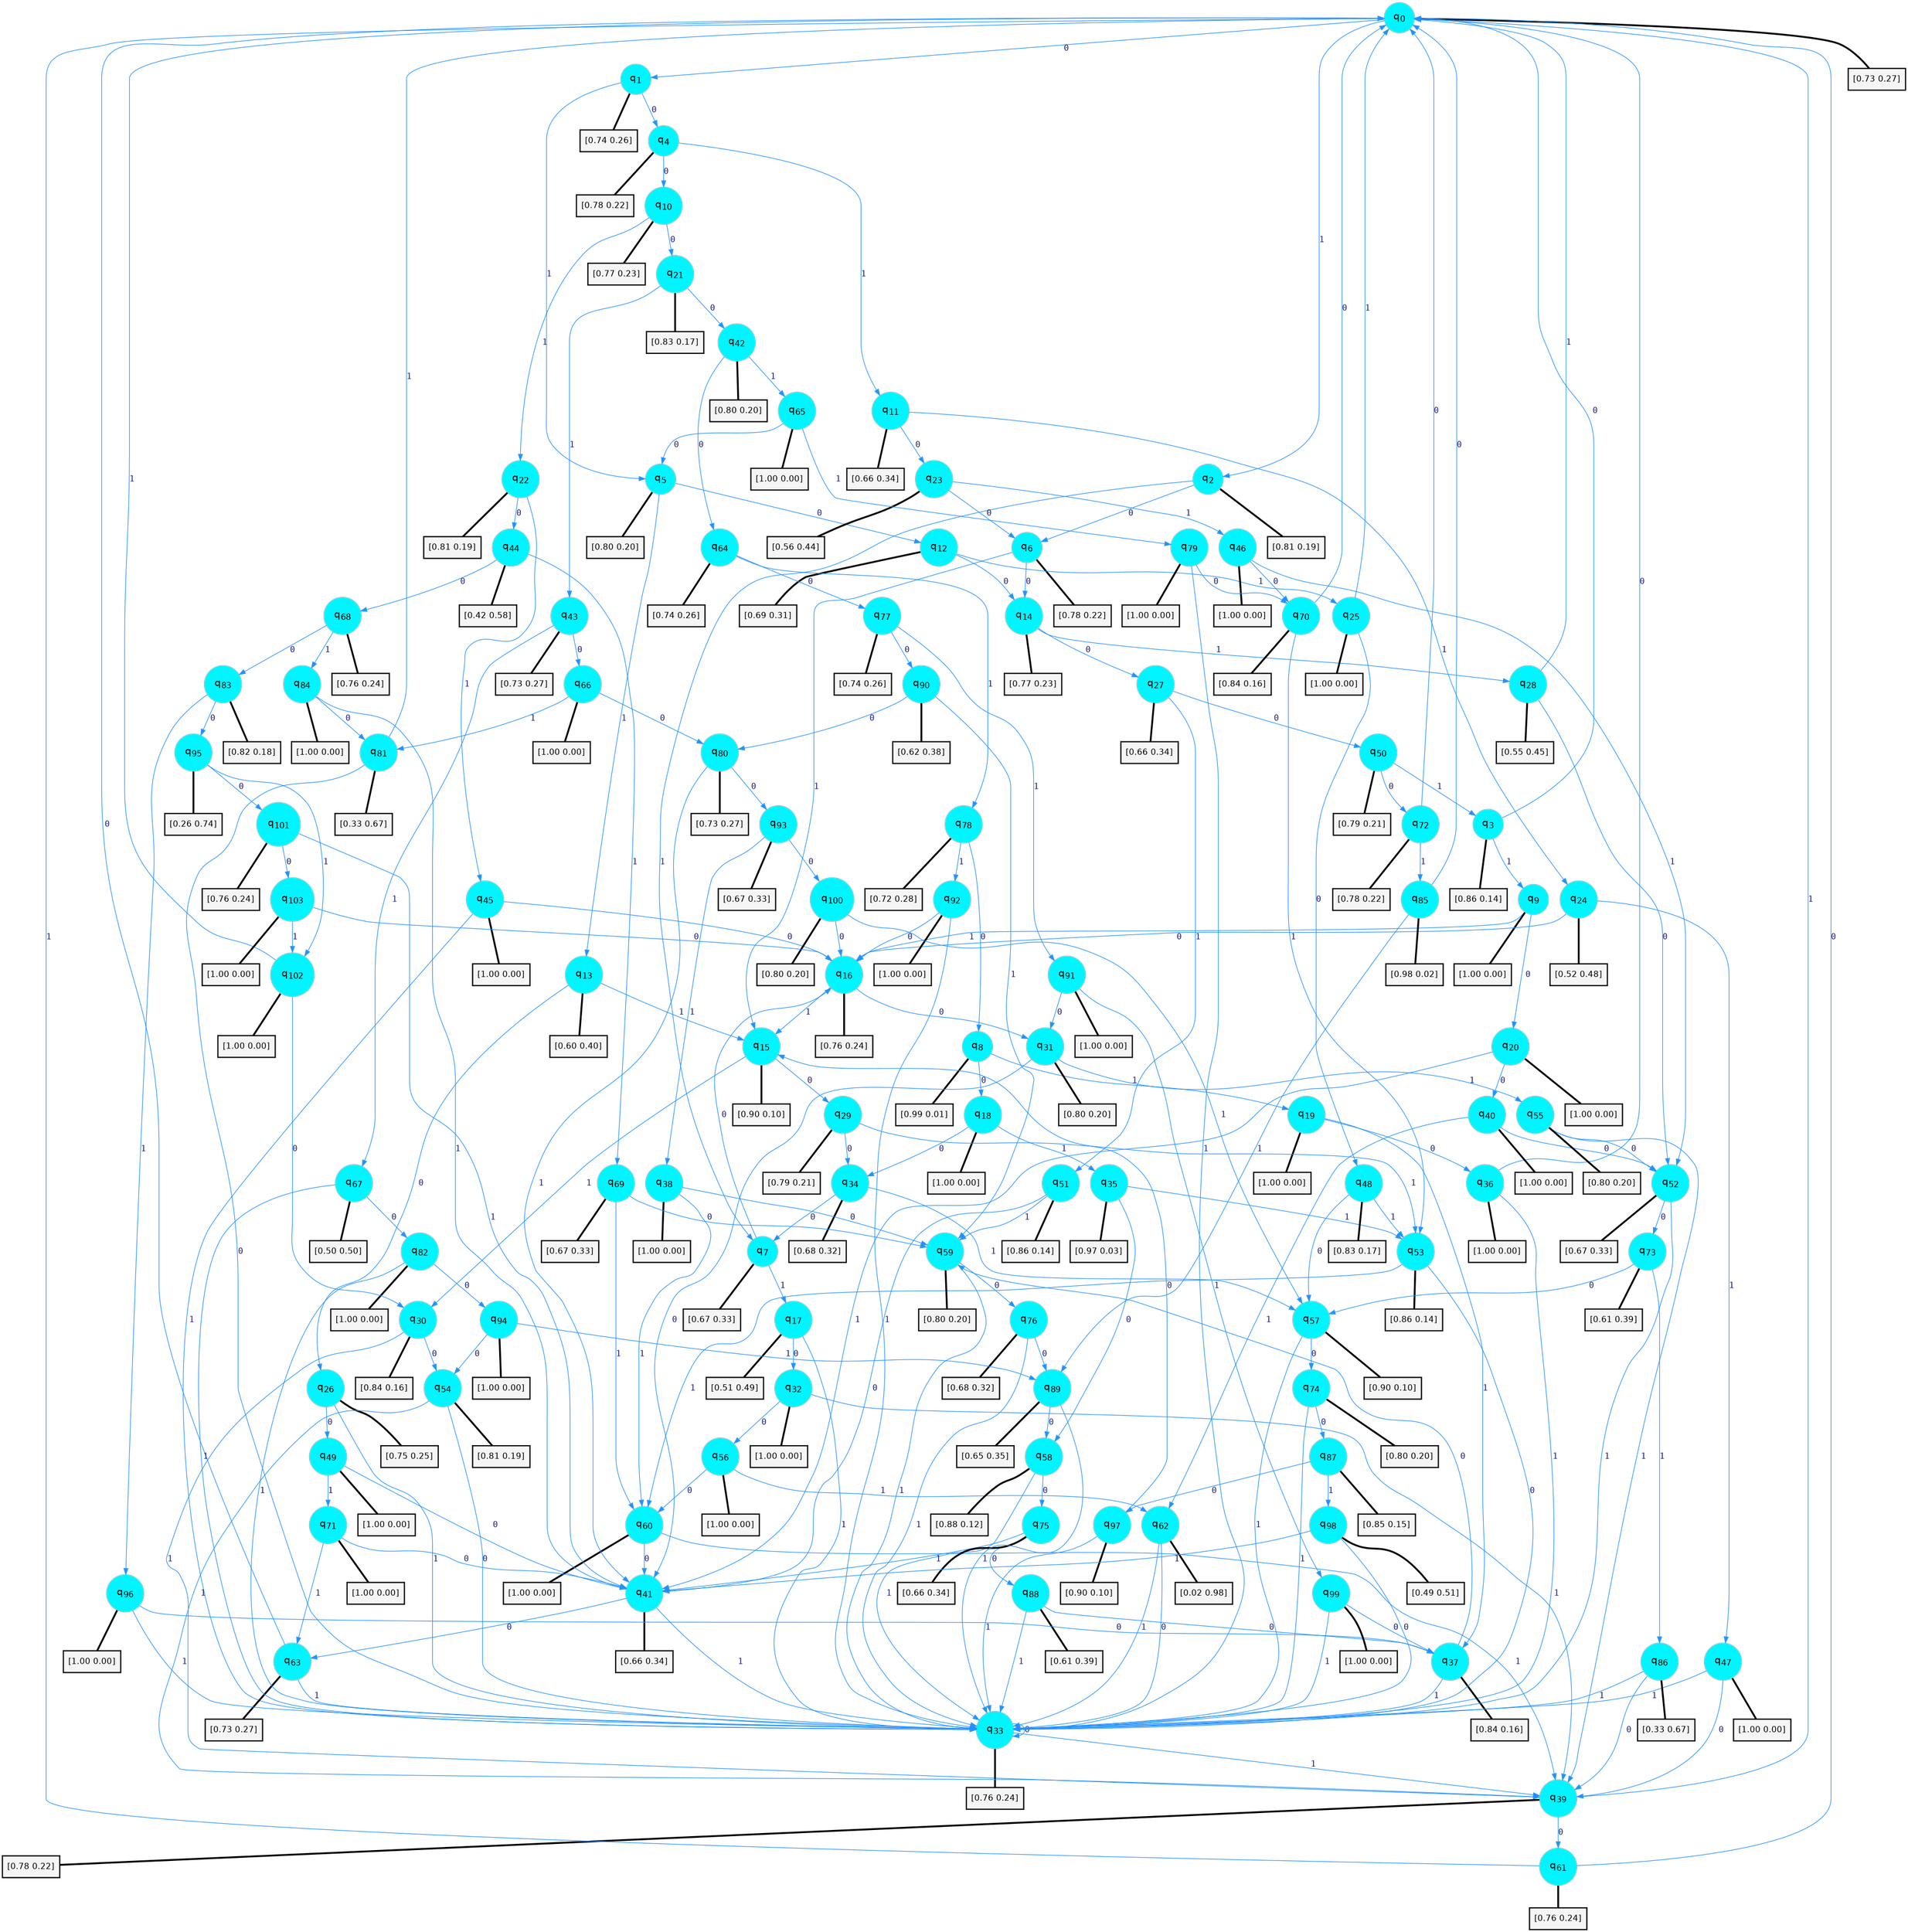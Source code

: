digraph G {
graph [
bgcolor=transparent, dpi=300, rankdir=TD, size="40,25"];
node [
color=gray, fillcolor=turquoise1, fontcolor=black, fontname=Helvetica, fontsize=16, fontweight=bold, shape=circle, style=filled];
edge [
arrowsize=1, color=dodgerblue1, fontcolor=midnightblue, fontname=courier, fontweight=bold, penwidth=1, style=solid, weight=20];
0[label=<q<SUB>0</SUB>>];
1[label=<q<SUB>1</SUB>>];
2[label=<q<SUB>2</SUB>>];
3[label=<q<SUB>3</SUB>>];
4[label=<q<SUB>4</SUB>>];
5[label=<q<SUB>5</SUB>>];
6[label=<q<SUB>6</SUB>>];
7[label=<q<SUB>7</SUB>>];
8[label=<q<SUB>8</SUB>>];
9[label=<q<SUB>9</SUB>>];
10[label=<q<SUB>10</SUB>>];
11[label=<q<SUB>11</SUB>>];
12[label=<q<SUB>12</SUB>>];
13[label=<q<SUB>13</SUB>>];
14[label=<q<SUB>14</SUB>>];
15[label=<q<SUB>15</SUB>>];
16[label=<q<SUB>16</SUB>>];
17[label=<q<SUB>17</SUB>>];
18[label=<q<SUB>18</SUB>>];
19[label=<q<SUB>19</SUB>>];
20[label=<q<SUB>20</SUB>>];
21[label=<q<SUB>21</SUB>>];
22[label=<q<SUB>22</SUB>>];
23[label=<q<SUB>23</SUB>>];
24[label=<q<SUB>24</SUB>>];
25[label=<q<SUB>25</SUB>>];
26[label=<q<SUB>26</SUB>>];
27[label=<q<SUB>27</SUB>>];
28[label=<q<SUB>28</SUB>>];
29[label=<q<SUB>29</SUB>>];
30[label=<q<SUB>30</SUB>>];
31[label=<q<SUB>31</SUB>>];
32[label=<q<SUB>32</SUB>>];
33[label=<q<SUB>33</SUB>>];
34[label=<q<SUB>34</SUB>>];
35[label=<q<SUB>35</SUB>>];
36[label=<q<SUB>36</SUB>>];
37[label=<q<SUB>37</SUB>>];
38[label=<q<SUB>38</SUB>>];
39[label=<q<SUB>39</SUB>>];
40[label=<q<SUB>40</SUB>>];
41[label=<q<SUB>41</SUB>>];
42[label=<q<SUB>42</SUB>>];
43[label=<q<SUB>43</SUB>>];
44[label=<q<SUB>44</SUB>>];
45[label=<q<SUB>45</SUB>>];
46[label=<q<SUB>46</SUB>>];
47[label=<q<SUB>47</SUB>>];
48[label=<q<SUB>48</SUB>>];
49[label=<q<SUB>49</SUB>>];
50[label=<q<SUB>50</SUB>>];
51[label=<q<SUB>51</SUB>>];
52[label=<q<SUB>52</SUB>>];
53[label=<q<SUB>53</SUB>>];
54[label=<q<SUB>54</SUB>>];
55[label=<q<SUB>55</SUB>>];
56[label=<q<SUB>56</SUB>>];
57[label=<q<SUB>57</SUB>>];
58[label=<q<SUB>58</SUB>>];
59[label=<q<SUB>59</SUB>>];
60[label=<q<SUB>60</SUB>>];
61[label=<q<SUB>61</SUB>>];
62[label=<q<SUB>62</SUB>>];
63[label=<q<SUB>63</SUB>>];
64[label=<q<SUB>64</SUB>>];
65[label=<q<SUB>65</SUB>>];
66[label=<q<SUB>66</SUB>>];
67[label=<q<SUB>67</SUB>>];
68[label=<q<SUB>68</SUB>>];
69[label=<q<SUB>69</SUB>>];
70[label=<q<SUB>70</SUB>>];
71[label=<q<SUB>71</SUB>>];
72[label=<q<SUB>72</SUB>>];
73[label=<q<SUB>73</SUB>>];
74[label=<q<SUB>74</SUB>>];
75[label=<q<SUB>75</SUB>>];
76[label=<q<SUB>76</SUB>>];
77[label=<q<SUB>77</SUB>>];
78[label=<q<SUB>78</SUB>>];
79[label=<q<SUB>79</SUB>>];
80[label=<q<SUB>80</SUB>>];
81[label=<q<SUB>81</SUB>>];
82[label=<q<SUB>82</SUB>>];
83[label=<q<SUB>83</SUB>>];
84[label=<q<SUB>84</SUB>>];
85[label=<q<SUB>85</SUB>>];
86[label=<q<SUB>86</SUB>>];
87[label=<q<SUB>87</SUB>>];
88[label=<q<SUB>88</SUB>>];
89[label=<q<SUB>89</SUB>>];
90[label=<q<SUB>90</SUB>>];
91[label=<q<SUB>91</SUB>>];
92[label=<q<SUB>92</SUB>>];
93[label=<q<SUB>93</SUB>>];
94[label=<q<SUB>94</SUB>>];
95[label=<q<SUB>95</SUB>>];
96[label=<q<SUB>96</SUB>>];
97[label=<q<SUB>97</SUB>>];
98[label=<q<SUB>98</SUB>>];
99[label=<q<SUB>99</SUB>>];
100[label=<q<SUB>100</SUB>>];
101[label=<q<SUB>101</SUB>>];
102[label=<q<SUB>102</SUB>>];
103[label=<q<SUB>103</SUB>>];
104[label="[0.73 0.27]", shape=box,fontcolor=black, fontname=Helvetica, fontsize=14, penwidth=2, fillcolor=whitesmoke,color=black];
105[label="[0.74 0.26]", shape=box,fontcolor=black, fontname=Helvetica, fontsize=14, penwidth=2, fillcolor=whitesmoke,color=black];
106[label="[0.81 0.19]", shape=box,fontcolor=black, fontname=Helvetica, fontsize=14, penwidth=2, fillcolor=whitesmoke,color=black];
107[label="[0.86 0.14]", shape=box,fontcolor=black, fontname=Helvetica, fontsize=14, penwidth=2, fillcolor=whitesmoke,color=black];
108[label="[0.78 0.22]", shape=box,fontcolor=black, fontname=Helvetica, fontsize=14, penwidth=2, fillcolor=whitesmoke,color=black];
109[label="[0.80 0.20]", shape=box,fontcolor=black, fontname=Helvetica, fontsize=14, penwidth=2, fillcolor=whitesmoke,color=black];
110[label="[0.78 0.22]", shape=box,fontcolor=black, fontname=Helvetica, fontsize=14, penwidth=2, fillcolor=whitesmoke,color=black];
111[label="[0.67 0.33]", shape=box,fontcolor=black, fontname=Helvetica, fontsize=14, penwidth=2, fillcolor=whitesmoke,color=black];
112[label="[0.99 0.01]", shape=box,fontcolor=black, fontname=Helvetica, fontsize=14, penwidth=2, fillcolor=whitesmoke,color=black];
113[label="[1.00 0.00]", shape=box,fontcolor=black, fontname=Helvetica, fontsize=14, penwidth=2, fillcolor=whitesmoke,color=black];
114[label="[0.77 0.23]", shape=box,fontcolor=black, fontname=Helvetica, fontsize=14, penwidth=2, fillcolor=whitesmoke,color=black];
115[label="[0.66 0.34]", shape=box,fontcolor=black, fontname=Helvetica, fontsize=14, penwidth=2, fillcolor=whitesmoke,color=black];
116[label="[0.69 0.31]", shape=box,fontcolor=black, fontname=Helvetica, fontsize=14, penwidth=2, fillcolor=whitesmoke,color=black];
117[label="[0.60 0.40]", shape=box,fontcolor=black, fontname=Helvetica, fontsize=14, penwidth=2, fillcolor=whitesmoke,color=black];
118[label="[0.77 0.23]", shape=box,fontcolor=black, fontname=Helvetica, fontsize=14, penwidth=2, fillcolor=whitesmoke,color=black];
119[label="[0.90 0.10]", shape=box,fontcolor=black, fontname=Helvetica, fontsize=14, penwidth=2, fillcolor=whitesmoke,color=black];
120[label="[0.76 0.24]", shape=box,fontcolor=black, fontname=Helvetica, fontsize=14, penwidth=2, fillcolor=whitesmoke,color=black];
121[label="[0.51 0.49]", shape=box,fontcolor=black, fontname=Helvetica, fontsize=14, penwidth=2, fillcolor=whitesmoke,color=black];
122[label="[1.00 0.00]", shape=box,fontcolor=black, fontname=Helvetica, fontsize=14, penwidth=2, fillcolor=whitesmoke,color=black];
123[label="[1.00 0.00]", shape=box,fontcolor=black, fontname=Helvetica, fontsize=14, penwidth=2, fillcolor=whitesmoke,color=black];
124[label="[1.00 0.00]", shape=box,fontcolor=black, fontname=Helvetica, fontsize=14, penwidth=2, fillcolor=whitesmoke,color=black];
125[label="[0.83 0.17]", shape=box,fontcolor=black, fontname=Helvetica, fontsize=14, penwidth=2, fillcolor=whitesmoke,color=black];
126[label="[0.81 0.19]", shape=box,fontcolor=black, fontname=Helvetica, fontsize=14, penwidth=2, fillcolor=whitesmoke,color=black];
127[label="[0.56 0.44]", shape=box,fontcolor=black, fontname=Helvetica, fontsize=14, penwidth=2, fillcolor=whitesmoke,color=black];
128[label="[0.52 0.48]", shape=box,fontcolor=black, fontname=Helvetica, fontsize=14, penwidth=2, fillcolor=whitesmoke,color=black];
129[label="[1.00 0.00]", shape=box,fontcolor=black, fontname=Helvetica, fontsize=14, penwidth=2, fillcolor=whitesmoke,color=black];
130[label="[0.75 0.25]", shape=box,fontcolor=black, fontname=Helvetica, fontsize=14, penwidth=2, fillcolor=whitesmoke,color=black];
131[label="[0.66 0.34]", shape=box,fontcolor=black, fontname=Helvetica, fontsize=14, penwidth=2, fillcolor=whitesmoke,color=black];
132[label="[0.55 0.45]", shape=box,fontcolor=black, fontname=Helvetica, fontsize=14, penwidth=2, fillcolor=whitesmoke,color=black];
133[label="[0.79 0.21]", shape=box,fontcolor=black, fontname=Helvetica, fontsize=14, penwidth=2, fillcolor=whitesmoke,color=black];
134[label="[0.84 0.16]", shape=box,fontcolor=black, fontname=Helvetica, fontsize=14, penwidth=2, fillcolor=whitesmoke,color=black];
135[label="[0.80 0.20]", shape=box,fontcolor=black, fontname=Helvetica, fontsize=14, penwidth=2, fillcolor=whitesmoke,color=black];
136[label="[1.00 0.00]", shape=box,fontcolor=black, fontname=Helvetica, fontsize=14, penwidth=2, fillcolor=whitesmoke,color=black];
137[label="[0.76 0.24]", shape=box,fontcolor=black, fontname=Helvetica, fontsize=14, penwidth=2, fillcolor=whitesmoke,color=black];
138[label="[0.68 0.32]", shape=box,fontcolor=black, fontname=Helvetica, fontsize=14, penwidth=2, fillcolor=whitesmoke,color=black];
139[label="[0.97 0.03]", shape=box,fontcolor=black, fontname=Helvetica, fontsize=14, penwidth=2, fillcolor=whitesmoke,color=black];
140[label="[1.00 0.00]", shape=box,fontcolor=black, fontname=Helvetica, fontsize=14, penwidth=2, fillcolor=whitesmoke,color=black];
141[label="[0.84 0.16]", shape=box,fontcolor=black, fontname=Helvetica, fontsize=14, penwidth=2, fillcolor=whitesmoke,color=black];
142[label="[1.00 0.00]", shape=box,fontcolor=black, fontname=Helvetica, fontsize=14, penwidth=2, fillcolor=whitesmoke,color=black];
143[label="[0.78 0.22]", shape=box,fontcolor=black, fontname=Helvetica, fontsize=14, penwidth=2, fillcolor=whitesmoke,color=black];
144[label="[1.00 0.00]", shape=box,fontcolor=black, fontname=Helvetica, fontsize=14, penwidth=2, fillcolor=whitesmoke,color=black];
145[label="[0.66 0.34]", shape=box,fontcolor=black, fontname=Helvetica, fontsize=14, penwidth=2, fillcolor=whitesmoke,color=black];
146[label="[0.80 0.20]", shape=box,fontcolor=black, fontname=Helvetica, fontsize=14, penwidth=2, fillcolor=whitesmoke,color=black];
147[label="[0.73 0.27]", shape=box,fontcolor=black, fontname=Helvetica, fontsize=14, penwidth=2, fillcolor=whitesmoke,color=black];
148[label="[0.42 0.58]", shape=box,fontcolor=black, fontname=Helvetica, fontsize=14, penwidth=2, fillcolor=whitesmoke,color=black];
149[label="[1.00 0.00]", shape=box,fontcolor=black, fontname=Helvetica, fontsize=14, penwidth=2, fillcolor=whitesmoke,color=black];
150[label="[1.00 0.00]", shape=box,fontcolor=black, fontname=Helvetica, fontsize=14, penwidth=2, fillcolor=whitesmoke,color=black];
151[label="[1.00 0.00]", shape=box,fontcolor=black, fontname=Helvetica, fontsize=14, penwidth=2, fillcolor=whitesmoke,color=black];
152[label="[0.83 0.17]", shape=box,fontcolor=black, fontname=Helvetica, fontsize=14, penwidth=2, fillcolor=whitesmoke,color=black];
153[label="[1.00 0.00]", shape=box,fontcolor=black, fontname=Helvetica, fontsize=14, penwidth=2, fillcolor=whitesmoke,color=black];
154[label="[0.79 0.21]", shape=box,fontcolor=black, fontname=Helvetica, fontsize=14, penwidth=2, fillcolor=whitesmoke,color=black];
155[label="[0.86 0.14]", shape=box,fontcolor=black, fontname=Helvetica, fontsize=14, penwidth=2, fillcolor=whitesmoke,color=black];
156[label="[0.67 0.33]", shape=box,fontcolor=black, fontname=Helvetica, fontsize=14, penwidth=2, fillcolor=whitesmoke,color=black];
157[label="[0.86 0.14]", shape=box,fontcolor=black, fontname=Helvetica, fontsize=14, penwidth=2, fillcolor=whitesmoke,color=black];
158[label="[0.81 0.19]", shape=box,fontcolor=black, fontname=Helvetica, fontsize=14, penwidth=2, fillcolor=whitesmoke,color=black];
159[label="[0.80 0.20]", shape=box,fontcolor=black, fontname=Helvetica, fontsize=14, penwidth=2, fillcolor=whitesmoke,color=black];
160[label="[1.00 0.00]", shape=box,fontcolor=black, fontname=Helvetica, fontsize=14, penwidth=2, fillcolor=whitesmoke,color=black];
161[label="[0.90 0.10]", shape=box,fontcolor=black, fontname=Helvetica, fontsize=14, penwidth=2, fillcolor=whitesmoke,color=black];
162[label="[0.88 0.12]", shape=box,fontcolor=black, fontname=Helvetica, fontsize=14, penwidth=2, fillcolor=whitesmoke,color=black];
163[label="[0.80 0.20]", shape=box,fontcolor=black, fontname=Helvetica, fontsize=14, penwidth=2, fillcolor=whitesmoke,color=black];
164[label="[1.00 0.00]", shape=box,fontcolor=black, fontname=Helvetica, fontsize=14, penwidth=2, fillcolor=whitesmoke,color=black];
165[label="[0.76 0.24]", shape=box,fontcolor=black, fontname=Helvetica, fontsize=14, penwidth=2, fillcolor=whitesmoke,color=black];
166[label="[0.02 0.98]", shape=box,fontcolor=black, fontname=Helvetica, fontsize=14, penwidth=2, fillcolor=whitesmoke,color=black];
167[label="[0.73 0.27]", shape=box,fontcolor=black, fontname=Helvetica, fontsize=14, penwidth=2, fillcolor=whitesmoke,color=black];
168[label="[0.74 0.26]", shape=box,fontcolor=black, fontname=Helvetica, fontsize=14, penwidth=2, fillcolor=whitesmoke,color=black];
169[label="[1.00 0.00]", shape=box,fontcolor=black, fontname=Helvetica, fontsize=14, penwidth=2, fillcolor=whitesmoke,color=black];
170[label="[1.00 0.00]", shape=box,fontcolor=black, fontname=Helvetica, fontsize=14, penwidth=2, fillcolor=whitesmoke,color=black];
171[label="[0.50 0.50]", shape=box,fontcolor=black, fontname=Helvetica, fontsize=14, penwidth=2, fillcolor=whitesmoke,color=black];
172[label="[0.76 0.24]", shape=box,fontcolor=black, fontname=Helvetica, fontsize=14, penwidth=2, fillcolor=whitesmoke,color=black];
173[label="[0.67 0.33]", shape=box,fontcolor=black, fontname=Helvetica, fontsize=14, penwidth=2, fillcolor=whitesmoke,color=black];
174[label="[0.84 0.16]", shape=box,fontcolor=black, fontname=Helvetica, fontsize=14, penwidth=2, fillcolor=whitesmoke,color=black];
175[label="[1.00 0.00]", shape=box,fontcolor=black, fontname=Helvetica, fontsize=14, penwidth=2, fillcolor=whitesmoke,color=black];
176[label="[0.78 0.22]", shape=box,fontcolor=black, fontname=Helvetica, fontsize=14, penwidth=2, fillcolor=whitesmoke,color=black];
177[label="[0.61 0.39]", shape=box,fontcolor=black, fontname=Helvetica, fontsize=14, penwidth=2, fillcolor=whitesmoke,color=black];
178[label="[0.80 0.20]", shape=box,fontcolor=black, fontname=Helvetica, fontsize=14, penwidth=2, fillcolor=whitesmoke,color=black];
179[label="[0.66 0.34]", shape=box,fontcolor=black, fontname=Helvetica, fontsize=14, penwidth=2, fillcolor=whitesmoke,color=black];
180[label="[0.68 0.32]", shape=box,fontcolor=black, fontname=Helvetica, fontsize=14, penwidth=2, fillcolor=whitesmoke,color=black];
181[label="[0.74 0.26]", shape=box,fontcolor=black, fontname=Helvetica, fontsize=14, penwidth=2, fillcolor=whitesmoke,color=black];
182[label="[0.72 0.28]", shape=box,fontcolor=black, fontname=Helvetica, fontsize=14, penwidth=2, fillcolor=whitesmoke,color=black];
183[label="[1.00 0.00]", shape=box,fontcolor=black, fontname=Helvetica, fontsize=14, penwidth=2, fillcolor=whitesmoke,color=black];
184[label="[0.73 0.27]", shape=box,fontcolor=black, fontname=Helvetica, fontsize=14, penwidth=2, fillcolor=whitesmoke,color=black];
185[label="[0.33 0.67]", shape=box,fontcolor=black, fontname=Helvetica, fontsize=14, penwidth=2, fillcolor=whitesmoke,color=black];
186[label="[1.00 0.00]", shape=box,fontcolor=black, fontname=Helvetica, fontsize=14, penwidth=2, fillcolor=whitesmoke,color=black];
187[label="[0.82 0.18]", shape=box,fontcolor=black, fontname=Helvetica, fontsize=14, penwidth=2, fillcolor=whitesmoke,color=black];
188[label="[1.00 0.00]", shape=box,fontcolor=black, fontname=Helvetica, fontsize=14, penwidth=2, fillcolor=whitesmoke,color=black];
189[label="[0.98 0.02]", shape=box,fontcolor=black, fontname=Helvetica, fontsize=14, penwidth=2, fillcolor=whitesmoke,color=black];
190[label="[0.33 0.67]", shape=box,fontcolor=black, fontname=Helvetica, fontsize=14, penwidth=2, fillcolor=whitesmoke,color=black];
191[label="[0.85 0.15]", shape=box,fontcolor=black, fontname=Helvetica, fontsize=14, penwidth=2, fillcolor=whitesmoke,color=black];
192[label="[0.61 0.39]", shape=box,fontcolor=black, fontname=Helvetica, fontsize=14, penwidth=2, fillcolor=whitesmoke,color=black];
193[label="[0.65 0.35]", shape=box,fontcolor=black, fontname=Helvetica, fontsize=14, penwidth=2, fillcolor=whitesmoke,color=black];
194[label="[0.62 0.38]", shape=box,fontcolor=black, fontname=Helvetica, fontsize=14, penwidth=2, fillcolor=whitesmoke,color=black];
195[label="[1.00 0.00]", shape=box,fontcolor=black, fontname=Helvetica, fontsize=14, penwidth=2, fillcolor=whitesmoke,color=black];
196[label="[1.00 0.00]", shape=box,fontcolor=black, fontname=Helvetica, fontsize=14, penwidth=2, fillcolor=whitesmoke,color=black];
197[label="[0.67 0.33]", shape=box,fontcolor=black, fontname=Helvetica, fontsize=14, penwidth=2, fillcolor=whitesmoke,color=black];
198[label="[1.00 0.00]", shape=box,fontcolor=black, fontname=Helvetica, fontsize=14, penwidth=2, fillcolor=whitesmoke,color=black];
199[label="[0.26 0.74]", shape=box,fontcolor=black, fontname=Helvetica, fontsize=14, penwidth=2, fillcolor=whitesmoke,color=black];
200[label="[1.00 0.00]", shape=box,fontcolor=black, fontname=Helvetica, fontsize=14, penwidth=2, fillcolor=whitesmoke,color=black];
201[label="[0.90 0.10]", shape=box,fontcolor=black, fontname=Helvetica, fontsize=14, penwidth=2, fillcolor=whitesmoke,color=black];
202[label="[0.49 0.51]", shape=box,fontcolor=black, fontname=Helvetica, fontsize=14, penwidth=2, fillcolor=whitesmoke,color=black];
203[label="[1.00 0.00]", shape=box,fontcolor=black, fontname=Helvetica, fontsize=14, penwidth=2, fillcolor=whitesmoke,color=black];
204[label="[0.80 0.20]", shape=box,fontcolor=black, fontname=Helvetica, fontsize=14, penwidth=2, fillcolor=whitesmoke,color=black];
205[label="[0.76 0.24]", shape=box,fontcolor=black, fontname=Helvetica, fontsize=14, penwidth=2, fillcolor=whitesmoke,color=black];
206[label="[1.00 0.00]", shape=box,fontcolor=black, fontname=Helvetica, fontsize=14, penwidth=2, fillcolor=whitesmoke,color=black];
207[label="[1.00 0.00]", shape=box,fontcolor=black, fontname=Helvetica, fontsize=14, penwidth=2, fillcolor=whitesmoke,color=black];
0->1 [label=0];
0->2 [label=1];
0->104 [arrowhead=none, penwidth=3,color=black];
1->4 [label=0];
1->5 [label=1];
1->105 [arrowhead=none, penwidth=3,color=black];
2->6 [label=0];
2->7 [label=1];
2->106 [arrowhead=none, penwidth=3,color=black];
3->0 [label=0];
3->9 [label=1];
3->107 [arrowhead=none, penwidth=3,color=black];
4->10 [label=0];
4->11 [label=1];
4->108 [arrowhead=none, penwidth=3,color=black];
5->12 [label=0];
5->13 [label=1];
5->109 [arrowhead=none, penwidth=3,color=black];
6->14 [label=0];
6->15 [label=1];
6->110 [arrowhead=none, penwidth=3,color=black];
7->16 [label=0];
7->17 [label=1];
7->111 [arrowhead=none, penwidth=3,color=black];
8->18 [label=0];
8->19 [label=1];
8->112 [arrowhead=none, penwidth=3,color=black];
9->20 [label=0];
9->16 [label=1];
9->113 [arrowhead=none, penwidth=3,color=black];
10->21 [label=0];
10->22 [label=1];
10->114 [arrowhead=none, penwidth=3,color=black];
11->23 [label=0];
11->24 [label=1];
11->115 [arrowhead=none, penwidth=3,color=black];
12->14 [label=0];
12->25 [label=1];
12->116 [arrowhead=none, penwidth=3,color=black];
13->26 [label=0];
13->15 [label=1];
13->117 [arrowhead=none, penwidth=3,color=black];
14->27 [label=0];
14->28 [label=1];
14->118 [arrowhead=none, penwidth=3,color=black];
15->29 [label=0];
15->30 [label=1];
15->119 [arrowhead=none, penwidth=3,color=black];
16->31 [label=0];
16->15 [label=1];
16->120 [arrowhead=none, penwidth=3,color=black];
17->32 [label=0];
17->33 [label=1];
17->121 [arrowhead=none, penwidth=3,color=black];
18->34 [label=0];
18->35 [label=1];
18->122 [arrowhead=none, penwidth=3,color=black];
19->36 [label=0];
19->37 [label=1];
19->123 [arrowhead=none, penwidth=3,color=black];
20->40 [label=0];
20->41 [label=1];
20->124 [arrowhead=none, penwidth=3,color=black];
21->42 [label=0];
21->43 [label=1];
21->125 [arrowhead=none, penwidth=3,color=black];
22->44 [label=0];
22->45 [label=1];
22->126 [arrowhead=none, penwidth=3,color=black];
23->6 [label=0];
23->46 [label=1];
23->127 [arrowhead=none, penwidth=3,color=black];
24->16 [label=0];
24->47 [label=1];
24->128 [arrowhead=none, penwidth=3,color=black];
25->48 [label=0];
25->0 [label=1];
25->129 [arrowhead=none, penwidth=3,color=black];
26->49 [label=0];
26->33 [label=1];
26->130 [arrowhead=none, penwidth=3,color=black];
27->50 [label=0];
27->51 [label=1];
27->131 [arrowhead=none, penwidth=3,color=black];
28->52 [label=0];
28->0 [label=1];
28->132 [arrowhead=none, penwidth=3,color=black];
29->34 [label=0];
29->53 [label=1];
29->133 [arrowhead=none, penwidth=3,color=black];
30->54 [label=0];
30->39 [label=1];
30->134 [arrowhead=none, penwidth=3,color=black];
31->41 [label=0];
31->55 [label=1];
31->135 [arrowhead=none, penwidth=3,color=black];
32->56 [label=0];
32->39 [label=1];
32->136 [arrowhead=none, penwidth=3,color=black];
33->33 [label=0];
33->39 [label=1];
33->137 [arrowhead=none, penwidth=3,color=black];
34->7 [label=0];
34->57 [label=1];
34->138 [arrowhead=none, penwidth=3,color=black];
35->58 [label=0];
35->53 [label=1];
35->139 [arrowhead=none, penwidth=3,color=black];
36->0 [label=0];
36->33 [label=1];
36->140 [arrowhead=none, penwidth=3,color=black];
37->59 [label=0];
37->33 [label=1];
37->141 [arrowhead=none, penwidth=3,color=black];
38->59 [label=0];
38->60 [label=1];
38->142 [arrowhead=none, penwidth=3,color=black];
39->61 [label=0];
39->0 [label=1];
39->143 [arrowhead=none, penwidth=3,color=black];
40->52 [label=0];
40->62 [label=1];
40->144 [arrowhead=none, penwidth=3,color=black];
41->63 [label=0];
41->33 [label=1];
41->145 [arrowhead=none, penwidth=3,color=black];
42->64 [label=0];
42->65 [label=1];
42->146 [arrowhead=none, penwidth=3,color=black];
43->66 [label=0];
43->67 [label=1];
43->147 [arrowhead=none, penwidth=3,color=black];
44->68 [label=0];
44->69 [label=1];
44->148 [arrowhead=none, penwidth=3,color=black];
45->16 [label=0];
45->33 [label=1];
45->149 [arrowhead=none, penwidth=3,color=black];
46->70 [label=0];
46->52 [label=1];
46->150 [arrowhead=none, penwidth=3,color=black];
47->39 [label=0];
47->33 [label=1];
47->151 [arrowhead=none, penwidth=3,color=black];
48->57 [label=0];
48->53 [label=1];
48->152 [arrowhead=none, penwidth=3,color=black];
49->41 [label=0];
49->71 [label=1];
49->153 [arrowhead=none, penwidth=3,color=black];
50->72 [label=0];
50->3 [label=1];
50->154 [arrowhead=none, penwidth=3,color=black];
51->41 [label=0];
51->59 [label=1];
51->155 [arrowhead=none, penwidth=3,color=black];
52->73 [label=0];
52->33 [label=1];
52->156 [arrowhead=none, penwidth=3,color=black];
53->33 [label=0];
53->60 [label=1];
53->157 [arrowhead=none, penwidth=3,color=black];
54->33 [label=0];
54->39 [label=1];
54->158 [arrowhead=none, penwidth=3,color=black];
55->52 [label=0];
55->39 [label=1];
55->159 [arrowhead=none, penwidth=3,color=black];
56->60 [label=0];
56->62 [label=1];
56->160 [arrowhead=none, penwidth=3,color=black];
57->74 [label=0];
57->33 [label=1];
57->161 [arrowhead=none, penwidth=3,color=black];
58->75 [label=0];
58->33 [label=1];
58->162 [arrowhead=none, penwidth=3,color=black];
59->76 [label=0];
59->33 [label=1];
59->163 [arrowhead=none, penwidth=3,color=black];
60->41 [label=0];
60->39 [label=1];
60->164 [arrowhead=none, penwidth=3,color=black];
61->0 [label=0];
61->0 [label=1];
61->165 [arrowhead=none, penwidth=3,color=black];
62->33 [label=0];
62->33 [label=1];
62->166 [arrowhead=none, penwidth=3,color=black];
63->0 [label=0];
63->33 [label=1];
63->167 [arrowhead=none, penwidth=3,color=black];
64->77 [label=0];
64->78 [label=1];
64->168 [arrowhead=none, penwidth=3,color=black];
65->5 [label=0];
65->79 [label=1];
65->169 [arrowhead=none, penwidth=3,color=black];
66->80 [label=0];
66->81 [label=1];
66->170 [arrowhead=none, penwidth=3,color=black];
67->82 [label=0];
67->33 [label=1];
67->171 [arrowhead=none, penwidth=3,color=black];
68->83 [label=0];
68->84 [label=1];
68->172 [arrowhead=none, penwidth=3,color=black];
69->59 [label=0];
69->60 [label=1];
69->173 [arrowhead=none, penwidth=3,color=black];
70->0 [label=0];
70->53 [label=1];
70->174 [arrowhead=none, penwidth=3,color=black];
71->41 [label=0];
71->63 [label=1];
71->175 [arrowhead=none, penwidth=3,color=black];
72->0 [label=0];
72->85 [label=1];
72->176 [arrowhead=none, penwidth=3,color=black];
73->57 [label=0];
73->86 [label=1];
73->177 [arrowhead=none, penwidth=3,color=black];
74->87 [label=0];
74->33 [label=1];
74->178 [arrowhead=none, penwidth=3,color=black];
75->88 [label=0];
75->41 [label=1];
75->179 [arrowhead=none, penwidth=3,color=black];
76->89 [label=0];
76->33 [label=1];
76->180 [arrowhead=none, penwidth=3,color=black];
77->90 [label=0];
77->91 [label=1];
77->181 [arrowhead=none, penwidth=3,color=black];
78->8 [label=0];
78->92 [label=1];
78->182 [arrowhead=none, penwidth=3,color=black];
79->70 [label=0];
79->33 [label=1];
79->183 [arrowhead=none, penwidth=3,color=black];
80->93 [label=0];
80->41 [label=1];
80->184 [arrowhead=none, penwidth=3,color=black];
81->33 [label=0];
81->0 [label=1];
81->185 [arrowhead=none, penwidth=3,color=black];
82->94 [label=0];
82->33 [label=1];
82->186 [arrowhead=none, penwidth=3,color=black];
83->95 [label=0];
83->96 [label=1];
83->187 [arrowhead=none, penwidth=3,color=black];
84->81 [label=0];
84->41 [label=1];
84->188 [arrowhead=none, penwidth=3,color=black];
85->0 [label=0];
85->89 [label=1];
85->189 [arrowhead=none, penwidth=3,color=black];
86->39 [label=0];
86->33 [label=1];
86->190 [arrowhead=none, penwidth=3,color=black];
87->97 [label=0];
87->98 [label=1];
87->191 [arrowhead=none, penwidth=3,color=black];
88->37 [label=0];
88->33 [label=1];
88->192 [arrowhead=none, penwidth=3,color=black];
89->58 [label=0];
89->33 [label=1];
89->193 [arrowhead=none, penwidth=3,color=black];
90->80 [label=0];
90->59 [label=1];
90->194 [arrowhead=none, penwidth=3,color=black];
91->31 [label=0];
91->99 [label=1];
91->195 [arrowhead=none, penwidth=3,color=black];
92->16 [label=0];
92->33 [label=1];
92->196 [arrowhead=none, penwidth=3,color=black];
93->100 [label=0];
93->38 [label=1];
93->197 [arrowhead=none, penwidth=3,color=black];
94->54 [label=0];
94->89 [label=1];
94->198 [arrowhead=none, penwidth=3,color=black];
95->101 [label=0];
95->102 [label=1];
95->199 [arrowhead=none, penwidth=3,color=black];
96->37 [label=0];
96->33 [label=1];
96->200 [arrowhead=none, penwidth=3,color=black];
97->15 [label=0];
97->33 [label=1];
97->201 [arrowhead=none, penwidth=3,color=black];
98->33 [label=0];
98->41 [label=1];
98->202 [arrowhead=none, penwidth=3,color=black];
99->37 [label=0];
99->33 [label=1];
99->203 [arrowhead=none, penwidth=3,color=black];
100->16 [label=0];
100->57 [label=1];
100->204 [arrowhead=none, penwidth=3,color=black];
101->103 [label=0];
101->41 [label=1];
101->205 [arrowhead=none, penwidth=3,color=black];
102->30 [label=0];
102->0 [label=1];
102->206 [arrowhead=none, penwidth=3,color=black];
103->16 [label=0];
103->102 [label=1];
103->207 [arrowhead=none, penwidth=3,color=black];
}
